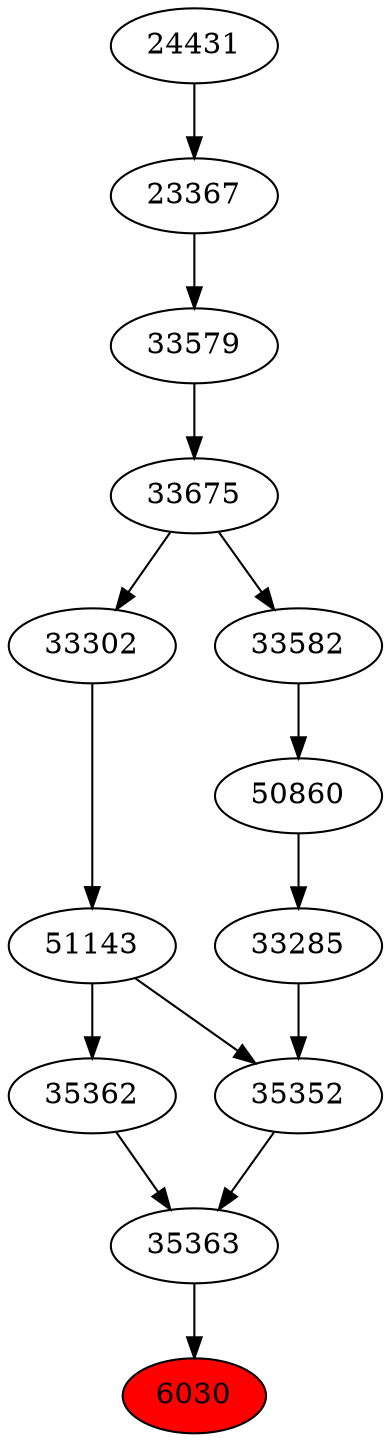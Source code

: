 strict digraph{ 
6030 [label="6030" fillcolor=red style=filled]
35363 -> 6030
35363 [label="35363"]
35362 -> 35363
35352 -> 35363
35362 [label="35362"]
51143 -> 35362
35352 [label="35352"]
33285 -> 35352
51143 -> 35352
51143 [label="51143"]
33302 -> 51143
33285 [label="33285"]
50860 -> 33285
33302 [label="33302"]
33675 -> 33302
50860 [label="50860"]
33582 -> 50860
33675 [label="33675"]
33579 -> 33675
33582 [label="33582"]
33675 -> 33582
33579 [label="33579"]
23367 -> 33579
23367 [label="23367"]
24431 -> 23367
24431 [label="24431"]
}